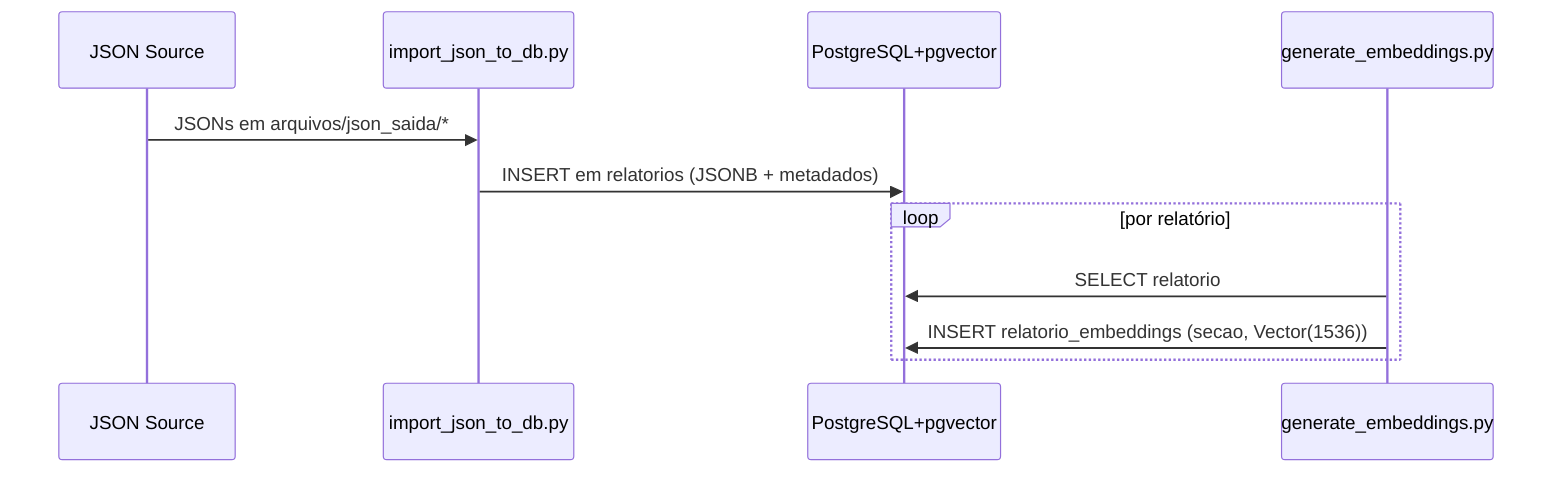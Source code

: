 sequenceDiagram
    participant SRC as JSON Source
    participant IMP as import_json_to_db.py
    participant DB as PostgreSQL+pgvector
    participant EMB as generate_embeddings.py

    SRC->>IMP: JSONs em arquivos/json_saida/*
    IMP->>DB: INSERT em relatorios (JSONB + metadados)
    loop por relatório
      EMB->>DB: SELECT relatorio
      EMB->>DB: INSERT relatorio_embeddings (secao, Vector(1536))
    end
